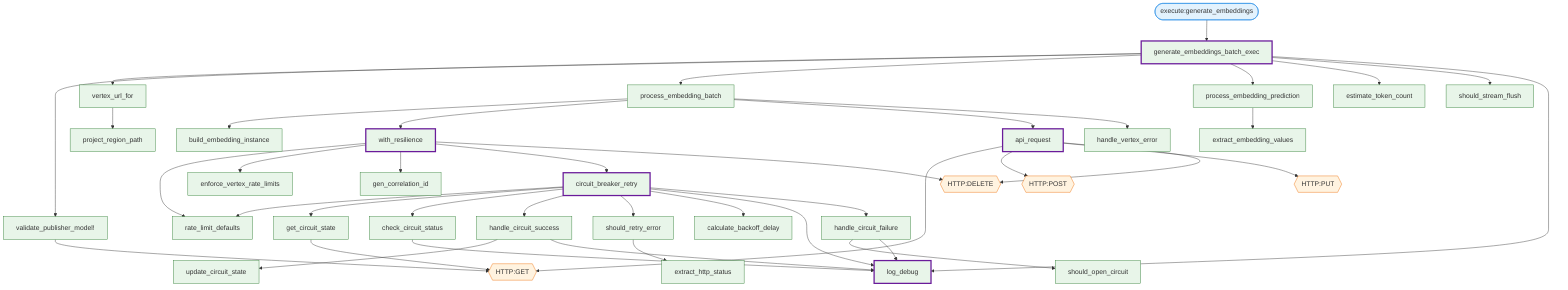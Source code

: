 flowchart TD
  execute_generate_embeddings([execute:generate_embeddings])
  generate_embeddings_batch_exec[generate_embeddings_batch_exec]
  validate_publisher_model_[validate_publisher_model!]
  HTTP_GET{{HTTP:GET}}
  vertex_url_for[vertex_url_for]
  project_region_path[project_region_path]
  process_embedding_batch[process_embedding_batch]
  build_embedding_instance[build_embedding_instance]
  with_resilience[with_resilience]
  rate_limit_defaults[rate_limit_defaults]
  enforce_vertex_rate_limits[enforce_vertex_rate_limits]
  gen_correlation_id[gen_correlation_id]
  circuit_breaker_retry[circuit_breaker_retry]
  get_circuit_state[get_circuit_state]
  check_circuit_status[check_circuit_status]
  log_debug[log_debug]
  handle_circuit_success[handle_circuit_success]
  update_circuit_state[update_circuit_state]
  should_retry_error[should_retry_error]
  extract_http_status[extract_http_status]
  calculate_backoff_delay[calculate_backoff_delay]
  handle_circuit_failure[handle_circuit_failure]
  should_open_circuit[should_open_circuit]
  HTTP_DELETE{{HTTP:DELETE}}
  api_request[api_request]
  HTTP_POST{{HTTP:POST}}
  HTTP_PUT{{HTTP:PUT}}
  handle_vertex_error[handle_vertex_error]
  process_embedding_prediction[process_embedding_prediction]
  extract_embedding_values[extract_embedding_values]
  estimate_token_count[estimate_token_count]
  should_stream_flush[should_stream_flush]
  execute_generate_embeddings --> generate_embeddings_batch_exec
  with_resilience --> rate_limit_defaults
  with_resilience --> enforce_vertex_rate_limits
  with_resilience --> gen_correlation_id
  with_resilience --> circuit_breaker_retry
  with_resilience --> HTTP_DELETE
  api_request --> HTTP_GET
  api_request --> HTTP_POST
  api_request --> HTTP_PUT
  api_request --> HTTP_DELETE
  get_circuit_state --> HTTP_GET
  check_circuit_status --> log_debug
  should_retry_error --> extract_http_status
  handle_circuit_success --> update_circuit_state
  handle_circuit_success --> log_debug
  handle_circuit_failure --> should_open_circuit
  handle_circuit_failure --> log_debug
  circuit_breaker_retry --> rate_limit_defaults
  circuit_breaker_retry --> get_circuit_state
  circuit_breaker_retry --> check_circuit_status
  circuit_breaker_retry --> handle_circuit_success
  circuit_breaker_retry --> should_retry_error
  circuit_breaker_retry --> calculate_backoff_delay
  circuit_breaker_retry --> log_debug
  circuit_breaker_retry --> handle_circuit_failure
  validate_publisher_model_ --> HTTP_GET
  vertex_url_for --> project_region_path
  process_embedding_prediction --> extract_embedding_values
  process_embedding_batch --> build_embedding_instance
  process_embedding_batch --> with_resilience
  process_embedding_batch --> api_request
  process_embedding_batch --> handle_vertex_error
  generate_embeddings_batch_exec --> validate_publisher_model_
  generate_embeddings_batch_exec --> vertex_url_for
  generate_embeddings_batch_exec --> process_embedding_batch
  generate_embeddings_batch_exec --> process_embedding_prediction
  generate_embeddings_batch_exec --> estimate_token_count
  generate_embeddings_batch_exec --> should_stream_flush
  generate_embeddings_batch_exec --> log_debug
  classDef action fill:#E3F2FD,stroke:#1E88E5,stroke-width:1px;
  classDef method fill:#E8F5E9,stroke:#2E7D32,stroke-width:1px;
  classDef http   fill:#FFF3E0,stroke:#EF6C00,stroke-width:1px;
  classDef hot stroke:#6A1B9A,stroke-width:3px;
  classDef cycle stroke:#C62828,stroke-width:3px;
  classDef unused fill:#ECECEC,color:#6B7280,stroke:#9CA3AF;
  classDef undef stroke-dasharray:4 2,stroke:#EF4444;
  class execute_generate_embeddings action;
  class generate_embeddings_batch_exec method;
  class validate_publisher_model_ method;
  class vertex_url_for method;
  class project_region_path method;
  class process_embedding_batch method;
  class build_embedding_instance method;
  class with_resilience method;
  class rate_limit_defaults method;
  class enforce_vertex_rate_limits method;
  class gen_correlation_id method;
  class circuit_breaker_retry method;
  class get_circuit_state method;
  class check_circuit_status method;
  class log_debug method;
  class handle_circuit_success method;
  class update_circuit_state method;
  class should_retry_error method;
  class extract_http_status method;
  class calculate_backoff_delay method;
  class handle_circuit_failure method;
  class should_open_circuit method;
  class api_request method;
  class handle_vertex_error method;
  class process_embedding_prediction method;
  class extract_embedding_values method;
  class estimate_token_count method;
  class should_stream_flush method;
  class HTTP_GET http;
  class HTTP_DELETE http;
  class HTTP_POST http;
  class HTTP_PUT http;
  class generate_embeddings_batch_exec hot;
  class with_resilience hot;
  class api_request hot;
  class circuit_breaker_retry hot;
  class log_debug hot;